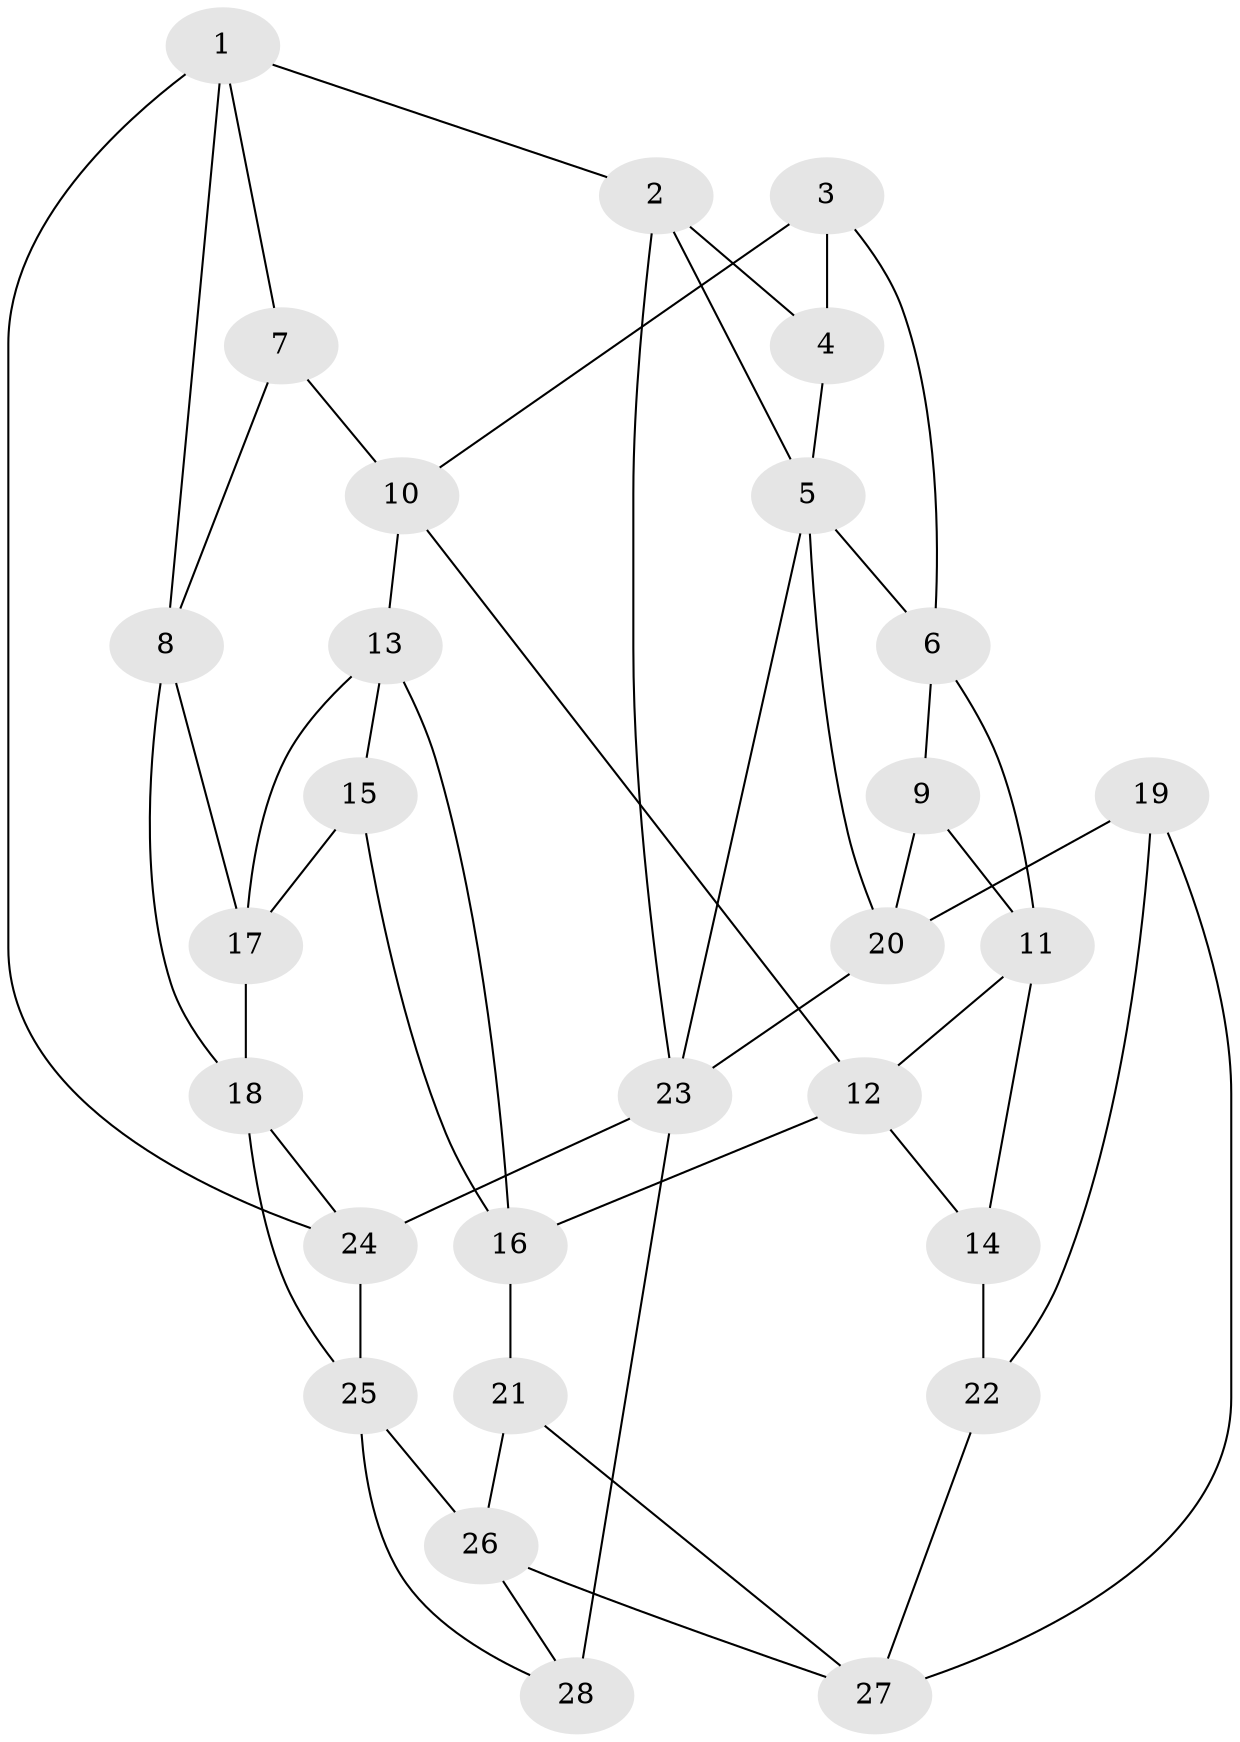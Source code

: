 // original degree distribution, {3: 0.03571428571428571, 4: 0.21428571428571427, 5: 0.5714285714285714, 6: 0.17857142857142858}
// Generated by graph-tools (version 1.1) at 2025/03/03/09/25 03:03:22]
// undirected, 28 vertices, 52 edges
graph export_dot {
graph [start="1"]
  node [color=gray90,style=filled];
  1;
  2;
  3;
  4;
  5;
  6;
  7;
  8;
  9;
  10;
  11;
  12;
  13;
  14;
  15;
  16;
  17;
  18;
  19;
  20;
  21;
  22;
  23;
  24;
  25;
  26;
  27;
  28;
  1 -- 2 [weight=1.0];
  1 -- 7 [weight=1.0];
  1 -- 8 [weight=1.0];
  1 -- 24 [weight=1.0];
  2 -- 4 [weight=1.0];
  2 -- 5 [weight=1.0];
  2 -- 23 [weight=1.0];
  3 -- 4 [weight=1.0];
  3 -- 6 [weight=1.0];
  3 -- 10 [weight=1.0];
  4 -- 5 [weight=1.0];
  5 -- 6 [weight=1.0];
  5 -- 20 [weight=1.0];
  5 -- 23 [weight=1.0];
  6 -- 9 [weight=1.0];
  6 -- 11 [weight=1.0];
  7 -- 8 [weight=1.0];
  7 -- 10 [weight=1.0];
  8 -- 17 [weight=1.0];
  8 -- 18 [weight=1.0];
  9 -- 11 [weight=1.0];
  9 -- 20 [weight=1.0];
  10 -- 12 [weight=1.0];
  10 -- 13 [weight=1.0];
  11 -- 12 [weight=1.0];
  11 -- 14 [weight=1.0];
  12 -- 14 [weight=1.0];
  12 -- 16 [weight=1.0];
  13 -- 15 [weight=1.0];
  13 -- 16 [weight=1.0];
  13 -- 17 [weight=1.0];
  14 -- 22 [weight=2.0];
  15 -- 16 [weight=1.0];
  15 -- 17 [weight=1.0];
  16 -- 21 [weight=1.0];
  17 -- 18 [weight=1.0];
  18 -- 24 [weight=1.0];
  18 -- 25 [weight=1.0];
  19 -- 20 [weight=1.0];
  19 -- 22 [weight=1.0];
  19 -- 27 [weight=1.0];
  20 -- 23 [weight=1.0];
  21 -- 26 [weight=1.0];
  21 -- 27 [weight=1.0];
  22 -- 27 [weight=1.0];
  23 -- 24 [weight=1.0];
  23 -- 28 [weight=2.0];
  24 -- 25 [weight=1.0];
  25 -- 26 [weight=1.0];
  25 -- 28 [weight=1.0];
  26 -- 27 [weight=1.0];
  26 -- 28 [weight=1.0];
}

